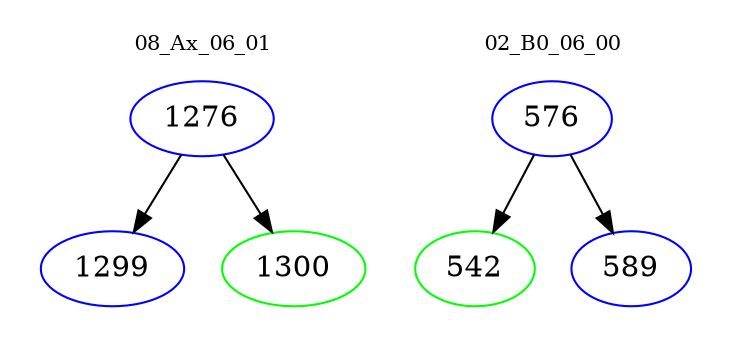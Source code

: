 digraph{
subgraph cluster_0 {
color = white
label = "08_Ax_06_01";
fontsize=10;
T0_1276 [label="1276", color="blue"]
T0_1276 -> T0_1299 [color="black"]
T0_1299 [label="1299", color="blue"]
T0_1276 -> T0_1300 [color="black"]
T0_1300 [label="1300", color="green"]
}
subgraph cluster_1 {
color = white
label = "02_B0_06_00";
fontsize=10;
T1_576 [label="576", color="blue"]
T1_576 -> T1_542 [color="black"]
T1_542 [label="542", color="green"]
T1_576 -> T1_589 [color="black"]
T1_589 [label="589", color="blue"]
}
}
